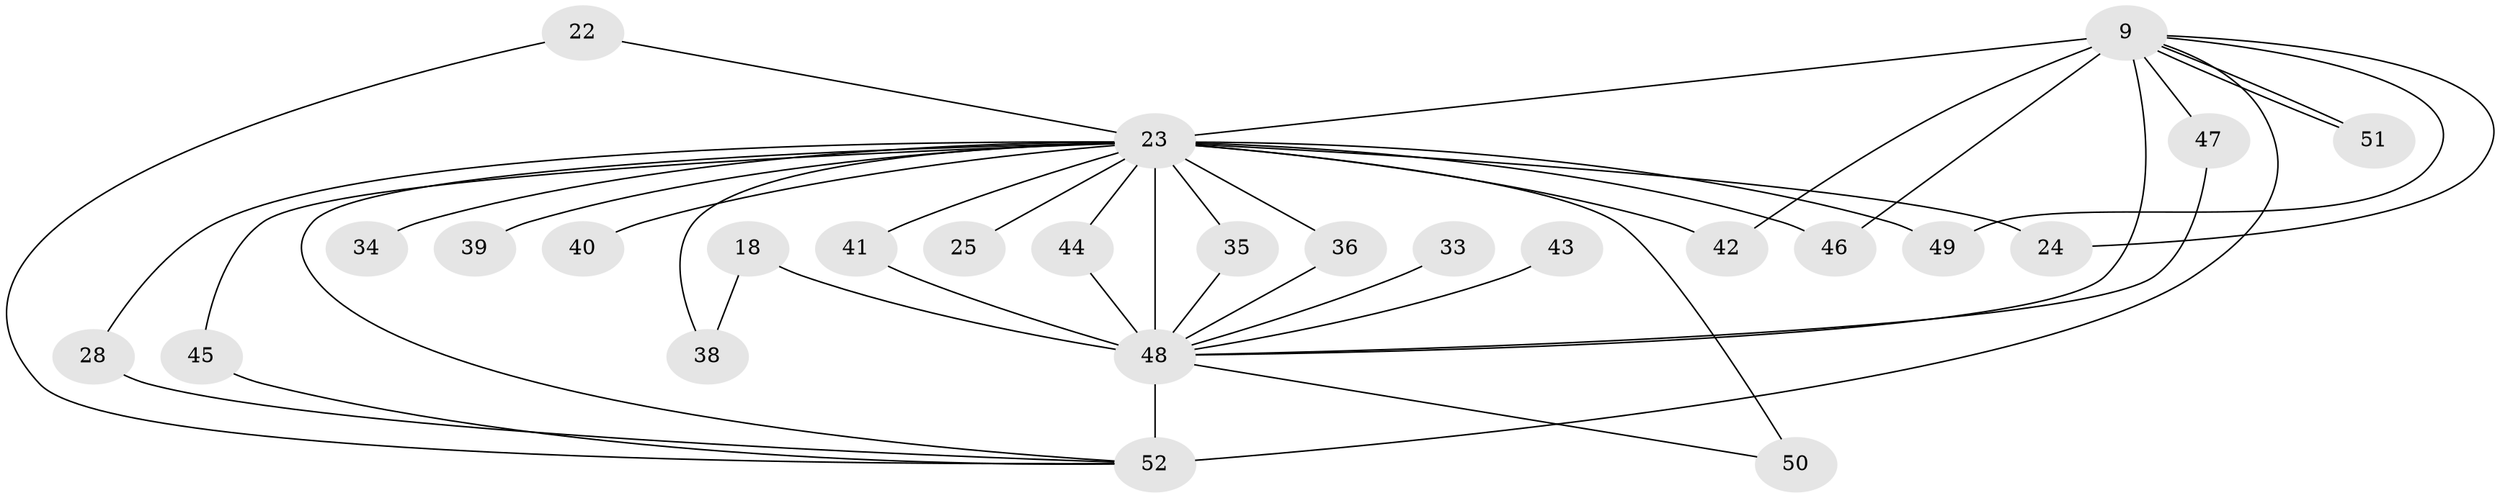 // original degree distribution, {20: 0.019230769230769232, 21: 0.019230769230769232, 14: 0.019230769230769232, 11: 0.038461538461538464, 13: 0.019230769230769232, 19: 0.038461538461538464, 17: 0.019230769230769232, 12: 0.019230769230769232, 3: 0.23076923076923078, 4: 0.019230769230769232, 5: 0.019230769230769232, 2: 0.5384615384615384}
// Generated by graph-tools (version 1.1) at 2025/43/03/09/25 04:43:39]
// undirected, 26 vertices, 43 edges
graph export_dot {
graph [start="1"]
  node [color=gray90,style=filled];
  9 [super="+5"];
  18;
  22;
  23 [super="+15+7"];
  24 [super="+11"];
  25;
  28;
  33;
  34;
  35 [super="+27"];
  36;
  38;
  39;
  40 [super="+26"];
  41;
  42 [super="+16"];
  43;
  44 [super="+20+29"];
  45;
  46;
  47 [super="+19"];
  48 [super="+13+37"];
  49;
  50 [super="+31+32"];
  51;
  52 [super="+30+14+21+10"];
  9 -- 51;
  9 -- 51;
  9 -- 42;
  9 -- 46;
  9 -- 48 [weight=8];
  9 -- 49;
  9 -- 47 [weight=2];
  9 -- 23 [weight=10];
  9 -- 52 [weight=6];
  9 -- 24 [weight=2];
  18 -- 38;
  18 -- 48 [weight=2];
  22 -- 23;
  22 -- 52;
  23 -- 48 [weight=9];
  23 -- 24;
  23 -- 25 [weight=2];
  23 -- 28;
  23 -- 34 [weight=2];
  23 -- 35;
  23 -- 36;
  23 -- 38;
  23 -- 39 [weight=2];
  23 -- 40 [weight=3];
  23 -- 41;
  23 -- 42 [weight=2];
  23 -- 44 [weight=3];
  23 -- 45;
  23 -- 46;
  23 -- 49;
  23 -- 52 [weight=8];
  23 -- 50 [weight=2];
  28 -- 52;
  33 -- 48 [weight=2];
  35 -- 48 [weight=2];
  36 -- 48;
  41 -- 48;
  43 -- 48 [weight=2];
  44 -- 48 [weight=2];
  45 -- 52;
  47 -- 48;
  48 -- 52 [weight=6];
  48 -- 50 [weight=2];
}
